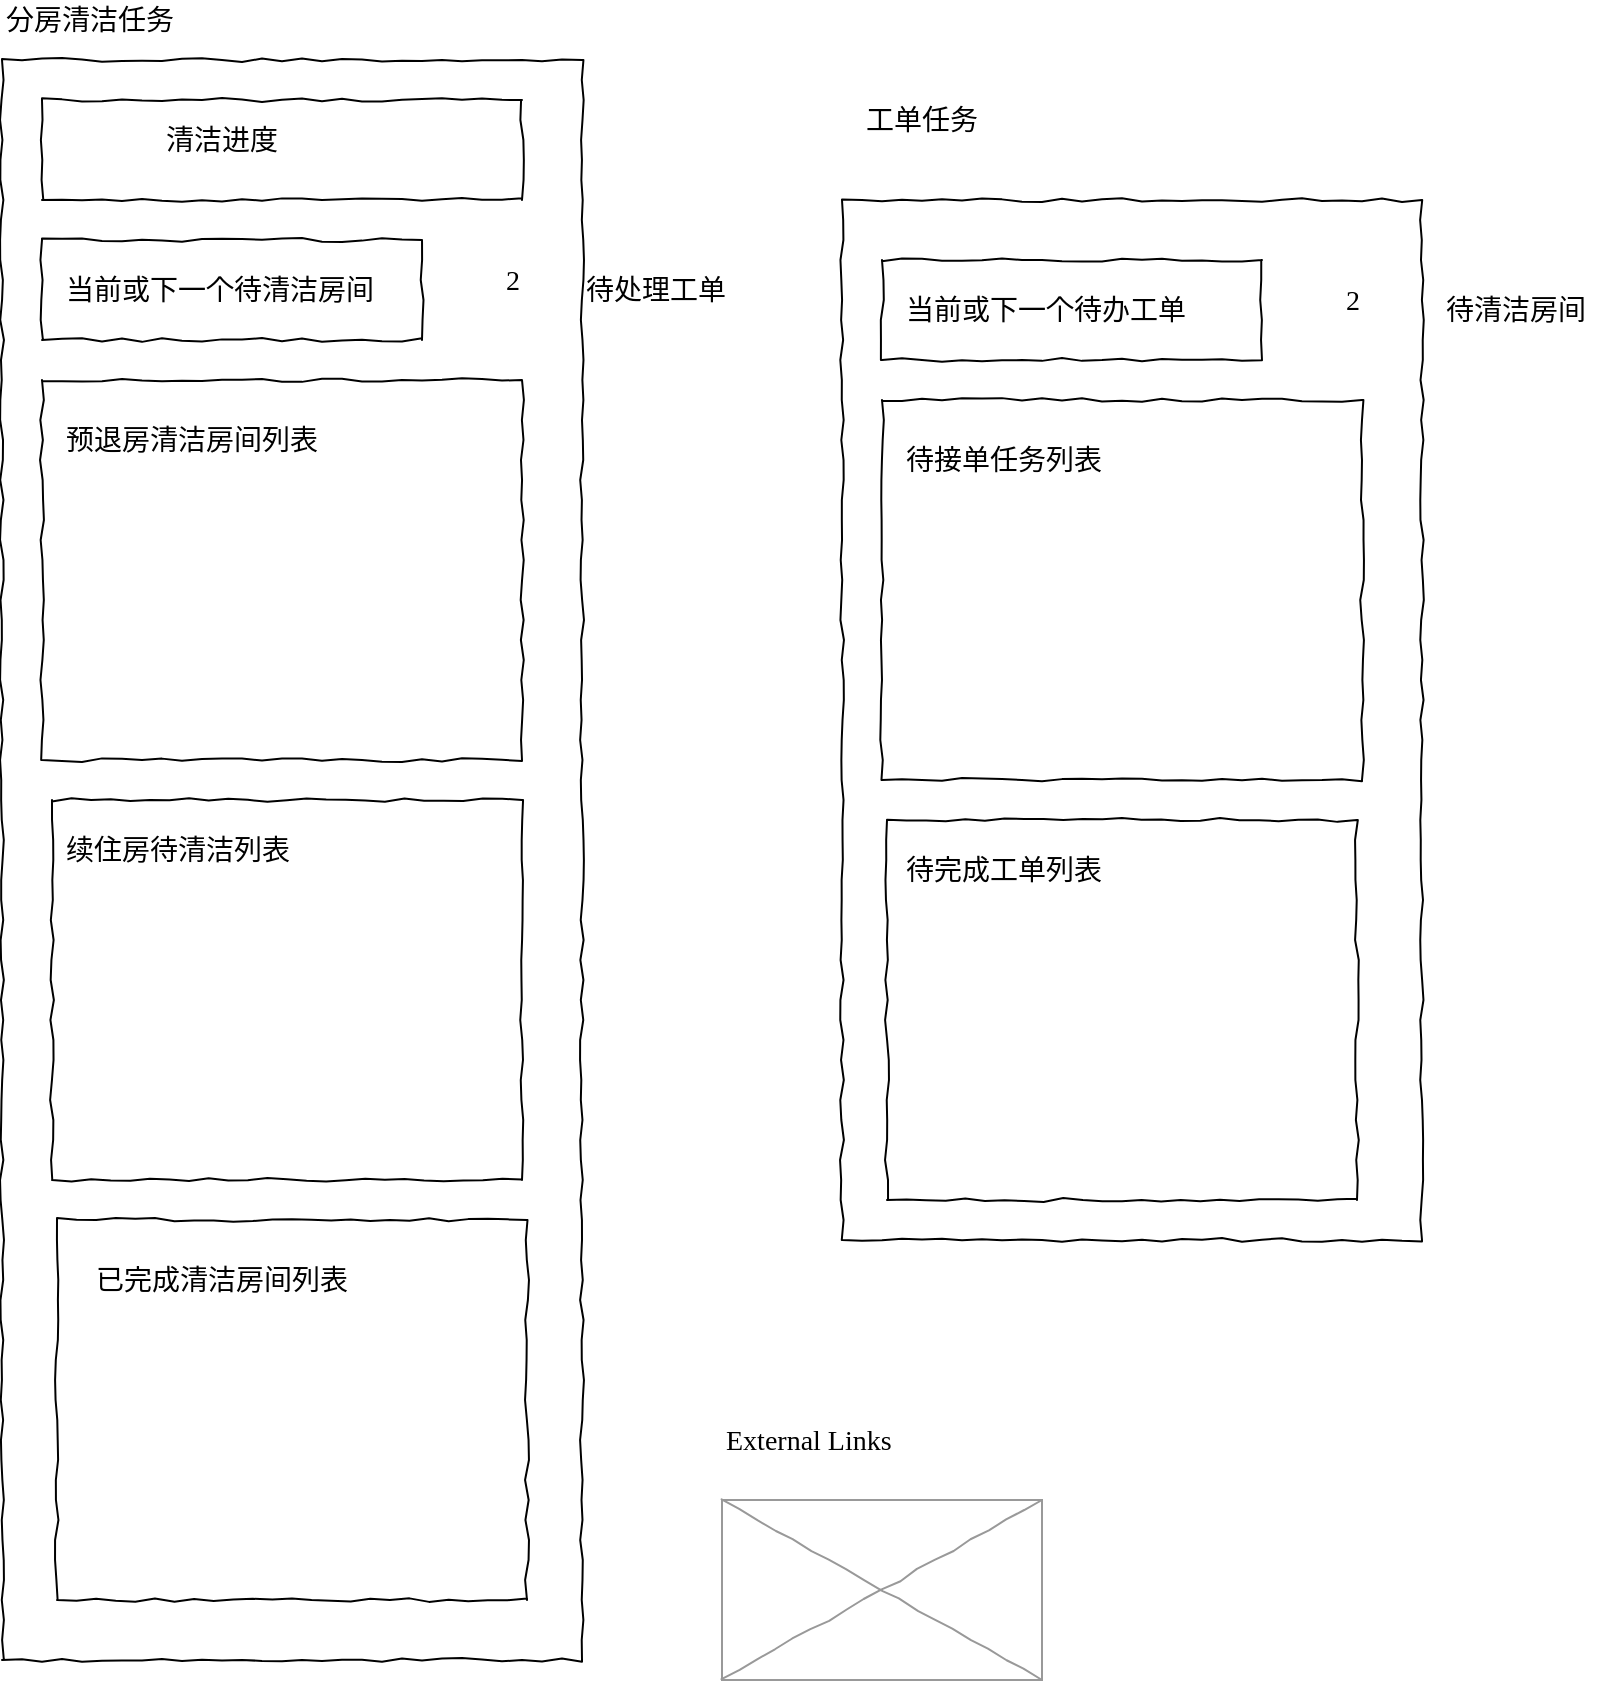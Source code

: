 <mxfile version="26.0.3">
  <diagram name="Page-1" id="03018318-947c-dd8e-b7a3-06fadd420f32">
    <mxGraphModel dx="794" dy="454" grid="1" gridSize="10" guides="1" tooltips="1" connect="1" arrows="1" fold="1" page="1" pageScale="1" pageWidth="1100" pageHeight="850" background="#ffffff" math="0" shadow="0">
      <root>
        <mxCell id="0" />
        <mxCell id="1" parent="0" />
        <mxCell id="677b7b8949515195-8" value="" style="whiteSpace=wrap;html=1;rounded=0;shadow=0;labelBackgroundColor=none;strokeWidth=1;fillColor=none;fontFamily=Verdana;fontSize=12;align=center;comic=1;" parent="1" vertex="1">
          <mxGeometry x="140" y="40" width="290" height="800" as="geometry" />
        </mxCell>
        <mxCell id="677b7b8949515195-16" value="" style="verticalLabelPosition=bottom;shadow=0;dashed=0;align=center;html=1;verticalAlign=top;strokeWidth=1;shape=mxgraph.mockup.graphics.simpleIcon;strokeColor=#999999;rounded=0;labelBackgroundColor=none;fontFamily=Verdana;fontSize=14;fontColor=#000000;comic=1;" parent="1" vertex="1">
          <mxGeometry x="500" y="760" width="160" height="90" as="geometry" />
        </mxCell>
        <mxCell id="677b7b8949515195-26" value="" style="whiteSpace=wrap;html=1;rounded=0;shadow=0;labelBackgroundColor=none;strokeWidth=1;fillColor=none;fontFamily=Verdana;fontSize=12;align=center;comic=1;" parent="1" vertex="1">
          <mxGeometry x="160" y="130" width="190" height="50" as="geometry" />
        </mxCell>
        <mxCell id="677b7b8949515195-42" value="续住房待清洁列表" style="text;html=1;points=[];align=left;verticalAlign=top;spacingTop=-4;fontSize=14;fontFamily=Verdana" parent="1" vertex="1">
          <mxGeometry x="170" y="425" width="170" height="20" as="geometry" />
        </mxCell>
        <mxCell id="IsQN9QvUP5Gz4JQWrJj--1" value="" style="whiteSpace=wrap;html=1;rounded=0;shadow=0;labelBackgroundColor=none;strokeWidth=1;fillColor=none;fontFamily=Verdana;fontSize=12;align=center;comic=1;" parent="1" vertex="1">
          <mxGeometry x="165" y="410" width="235" height="190" as="geometry" />
        </mxCell>
        <mxCell id="IsQN9QvUP5Gz4JQWrJj--2" value="" style="whiteSpace=wrap;html=1;rounded=0;shadow=0;labelBackgroundColor=none;strokeWidth=1;fillColor=none;fontFamily=Verdana;fontSize=12;align=center;comic=1;" parent="1" vertex="1">
          <mxGeometry x="160" y="200" width="240" height="190" as="geometry" />
        </mxCell>
        <mxCell id="IsQN9QvUP5Gz4JQWrJj--3" value="当前或下一个待清洁房间" style="text;html=1;points=[];align=left;verticalAlign=top;spacingTop=-4;fontSize=14;fontFamily=Verdana" parent="1" vertex="1">
          <mxGeometry x="170" y="145" width="170" height="20" as="geometry" />
        </mxCell>
        <mxCell id="IsQN9QvUP5Gz4JQWrJj--4" value="External Links" style="text;html=1;points=[];align=left;verticalAlign=top;spacingTop=-4;fontSize=14;fontFamily=Verdana" parent="1" vertex="1">
          <mxGeometry x="500" y="720" width="170" height="20" as="geometry" />
        </mxCell>
        <mxCell id="IsQN9QvUP5Gz4JQWrJj--5" value="预退房清洁房间列表" style="text;html=1;points=[];align=left;verticalAlign=top;spacingTop=-4;fontSize=14;fontFamily=Verdana" parent="1" vertex="1">
          <mxGeometry x="170" y="220" width="170" height="20" as="geometry" />
        </mxCell>
        <mxCell id="IsQN9QvUP5Gz4JQWrJj--7" value="2" style="text;html=1;points=[];align=left;verticalAlign=top;spacingTop=-4;fontSize=14;fontFamily=Verdana" parent="1" vertex="1">
          <mxGeometry x="390" y="140" width="20" height="20" as="geometry" />
        </mxCell>
        <mxCell id="IsQN9QvUP5Gz4JQWrJj--9" value="分房清洁任务" style="text;html=1;points=[];align=left;verticalAlign=top;spacingTop=-4;fontSize=14;fontFamily=Verdana" parent="1" vertex="1">
          <mxGeometry x="140" y="10" width="100" height="30" as="geometry" />
        </mxCell>
        <mxCell id="IsQN9QvUP5Gz4JQWrJj--11" value="" style="whiteSpace=wrap;html=1;rounded=0;shadow=0;labelBackgroundColor=none;strokeWidth=1;fillColor=none;fontFamily=Verdana;fontSize=12;align=center;comic=1;" parent="1" vertex="1">
          <mxGeometry x="560" y="110" width="290" height="520" as="geometry" />
        </mxCell>
        <mxCell id="IsQN9QvUP5Gz4JQWrJj--12" value="" style="whiteSpace=wrap;html=1;rounded=0;shadow=0;labelBackgroundColor=none;strokeWidth=1;fillColor=none;fontFamily=Verdana;fontSize=12;align=center;comic=1;" parent="1" vertex="1">
          <mxGeometry x="580" y="140" width="190" height="50" as="geometry" />
        </mxCell>
        <mxCell id="IsQN9QvUP5Gz4JQWrJj--13" value="待完成工单列表" style="text;html=1;points=[];align=left;verticalAlign=top;spacingTop=-4;fontSize=14;fontFamily=Verdana" parent="1" vertex="1">
          <mxGeometry x="590" y="435" width="170" height="20" as="geometry" />
        </mxCell>
        <mxCell id="IsQN9QvUP5Gz4JQWrJj--14" value="" style="whiteSpace=wrap;html=1;rounded=0;shadow=0;labelBackgroundColor=none;strokeWidth=1;fillColor=none;fontFamily=Verdana;fontSize=12;align=center;comic=1;" parent="1" vertex="1">
          <mxGeometry x="582.5" y="420" width="235" height="190" as="geometry" />
        </mxCell>
        <mxCell id="IsQN9QvUP5Gz4JQWrJj--15" value="" style="whiteSpace=wrap;html=1;rounded=0;shadow=0;labelBackgroundColor=none;strokeWidth=1;fillColor=none;fontFamily=Verdana;fontSize=12;align=center;comic=1;" parent="1" vertex="1">
          <mxGeometry x="580" y="210" width="240" height="190" as="geometry" />
        </mxCell>
        <mxCell id="IsQN9QvUP5Gz4JQWrJj--16" value="当前或下一个待办工单" style="text;html=1;points=[];align=left;verticalAlign=top;spacingTop=-4;fontSize=14;fontFamily=Verdana" parent="1" vertex="1">
          <mxGeometry x="590" y="155" width="170" height="20" as="geometry" />
        </mxCell>
        <mxCell id="IsQN9QvUP5Gz4JQWrJj--17" value="待接单任务列表" style="text;html=1;points=[];align=left;verticalAlign=top;spacingTop=-4;fontSize=14;fontFamily=Verdana" parent="1" vertex="1">
          <mxGeometry x="590" y="230" width="170" height="20" as="geometry" />
        </mxCell>
        <mxCell id="IsQN9QvUP5Gz4JQWrJj--18" value="2" style="text;html=1;points=[];align=left;verticalAlign=top;spacingTop=-4;fontSize=14;fontFamily=Verdana" parent="1" vertex="1">
          <mxGeometry x="810" y="150" width="20" height="20" as="geometry" />
        </mxCell>
        <mxCell id="IsQN9QvUP5Gz4JQWrJj--19" value="工单任务" style="text;html=1;points=[];align=left;verticalAlign=top;spacingTop=-4;fontSize=14;fontFamily=Verdana" parent="1" vertex="1">
          <mxGeometry x="570" y="60" width="100" height="30" as="geometry" />
        </mxCell>
        <mxCell id="IsQN9QvUP5Gz4JQWrJj--21" value="待处理工单" style="text;html=1;points=[];align=left;verticalAlign=top;spacingTop=-4;fontSize=14;fontFamily=Verdana" parent="1" vertex="1">
          <mxGeometry x="430" y="145" width="80" height="25" as="geometry" />
        </mxCell>
        <mxCell id="IsQN9QvUP5Gz4JQWrJj--22" value="待清洁房间" style="text;html=1;points=[];align=left;verticalAlign=top;spacingTop=-4;fontSize=14;fontFamily=Verdana" parent="1" vertex="1">
          <mxGeometry x="860" y="155" width="90" height="20" as="geometry" />
        </mxCell>
        <mxCell id="IsQN9QvUP5Gz4JQWrJj--23" value="" style="whiteSpace=wrap;html=1;rounded=0;shadow=0;labelBackgroundColor=none;strokeWidth=1;fillColor=none;fontFamily=Verdana;fontSize=12;align=center;comic=1;" parent="1" vertex="1">
          <mxGeometry x="160" y="60" width="240" height="50" as="geometry" />
        </mxCell>
        <mxCell id="IsQN9QvUP5Gz4JQWrJj--24" value="清洁进度" style="text;html=1;points=[];align=left;verticalAlign=top;spacingTop=-4;fontSize=14;fontFamily=Verdana" parent="1" vertex="1">
          <mxGeometry x="220" y="70" width="100" height="30" as="geometry" />
        </mxCell>
        <mxCell id="IsQN9QvUP5Gz4JQWrJj--25" value="" style="whiteSpace=wrap;html=1;rounded=0;shadow=0;labelBackgroundColor=none;strokeWidth=1;fillColor=none;fontFamily=Verdana;fontSize=12;align=center;comic=1;" parent="1" vertex="1">
          <mxGeometry x="167.5" y="620" width="235" height="190" as="geometry" />
        </mxCell>
        <mxCell id="IsQN9QvUP5Gz4JQWrJj--26" value="已完成清洁房间列表" style="text;html=1;points=[];align=left;verticalAlign=top;spacingTop=-4;fontSize=14;fontFamily=Verdana" parent="1" vertex="1">
          <mxGeometry x="185" y="640" width="125" height="20" as="geometry" />
        </mxCell>
      </root>
    </mxGraphModel>
  </diagram>
</mxfile>
